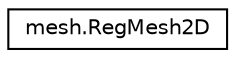 digraph "Graphical Class Hierarchy"
{
  edge [fontname="Helvetica",fontsize="10",labelfontname="Helvetica",labelfontsize="10"];
  node [fontname="Helvetica",fontsize="10",shape=record];
  rankdir="LR";
  Node0 [label="mesh.RegMesh2D",height=0.2,width=0.4,color="black", fillcolor="white", style="filled",URL="$classmesh_1_1RegMesh2D.html"];
}
